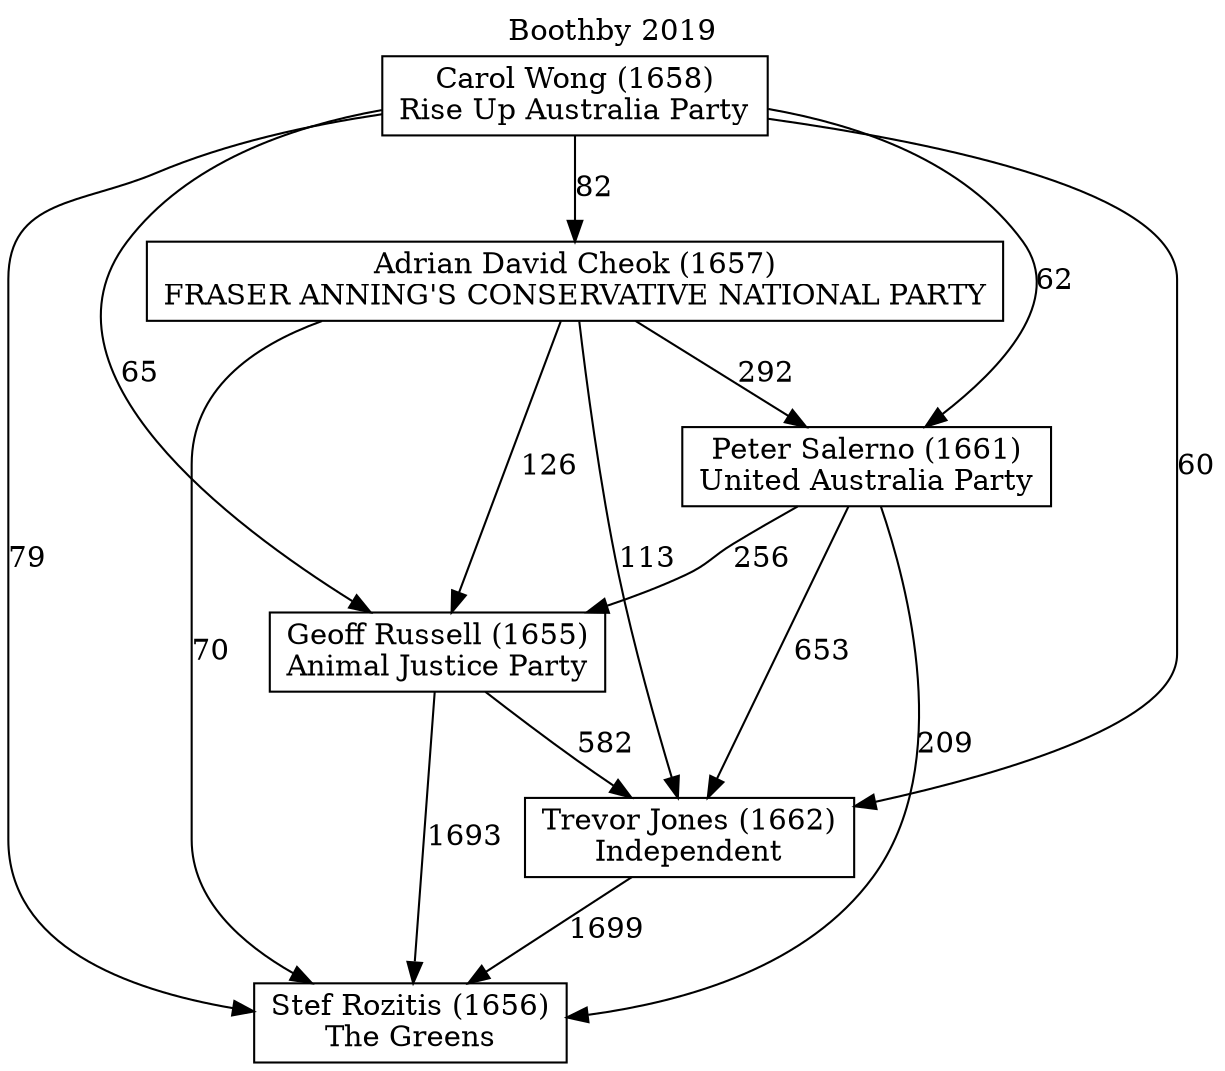 // House preference flow
digraph "Stef Rozitis (1656)_Boothby_2019" {
	graph [label="Boothby 2019" labelloc=t mclimit=10]
	node [shape=box]
	"Adrian David Cheok (1657)" [label="Adrian David Cheok (1657)
FRASER ANNING'S CONSERVATIVE NATIONAL PARTY"]
	"Carol Wong (1658)" [label="Carol Wong (1658)
Rise Up Australia Party"]
	"Geoff Russell (1655)" [label="Geoff Russell (1655)
Animal Justice Party"]
	"Peter Salerno (1661)" [label="Peter Salerno (1661)
United Australia Party"]
	"Stef Rozitis (1656)" [label="Stef Rozitis (1656)
The Greens"]
	"Trevor Jones (1662)" [label="Trevor Jones (1662)
Independent"]
	"Adrian David Cheok (1657)" -> "Geoff Russell (1655)" [label=126]
	"Adrian David Cheok (1657)" -> "Peter Salerno (1661)" [label=292]
	"Adrian David Cheok (1657)" -> "Stef Rozitis (1656)" [label=70]
	"Adrian David Cheok (1657)" -> "Trevor Jones (1662)" [label=113]
	"Carol Wong (1658)" -> "Adrian David Cheok (1657)" [label=82]
	"Carol Wong (1658)" -> "Geoff Russell (1655)" [label=65]
	"Carol Wong (1658)" -> "Peter Salerno (1661)" [label=62]
	"Carol Wong (1658)" -> "Stef Rozitis (1656)" [label=79]
	"Carol Wong (1658)" -> "Trevor Jones (1662)" [label=60]
	"Geoff Russell (1655)" -> "Stef Rozitis (1656)" [label=1693]
	"Geoff Russell (1655)" -> "Trevor Jones (1662)" [label=582]
	"Peter Salerno (1661)" -> "Geoff Russell (1655)" [label=256]
	"Peter Salerno (1661)" -> "Stef Rozitis (1656)" [label=209]
	"Peter Salerno (1661)" -> "Trevor Jones (1662)" [label=653]
	"Trevor Jones (1662)" -> "Stef Rozitis (1656)" [label=1699]
}
